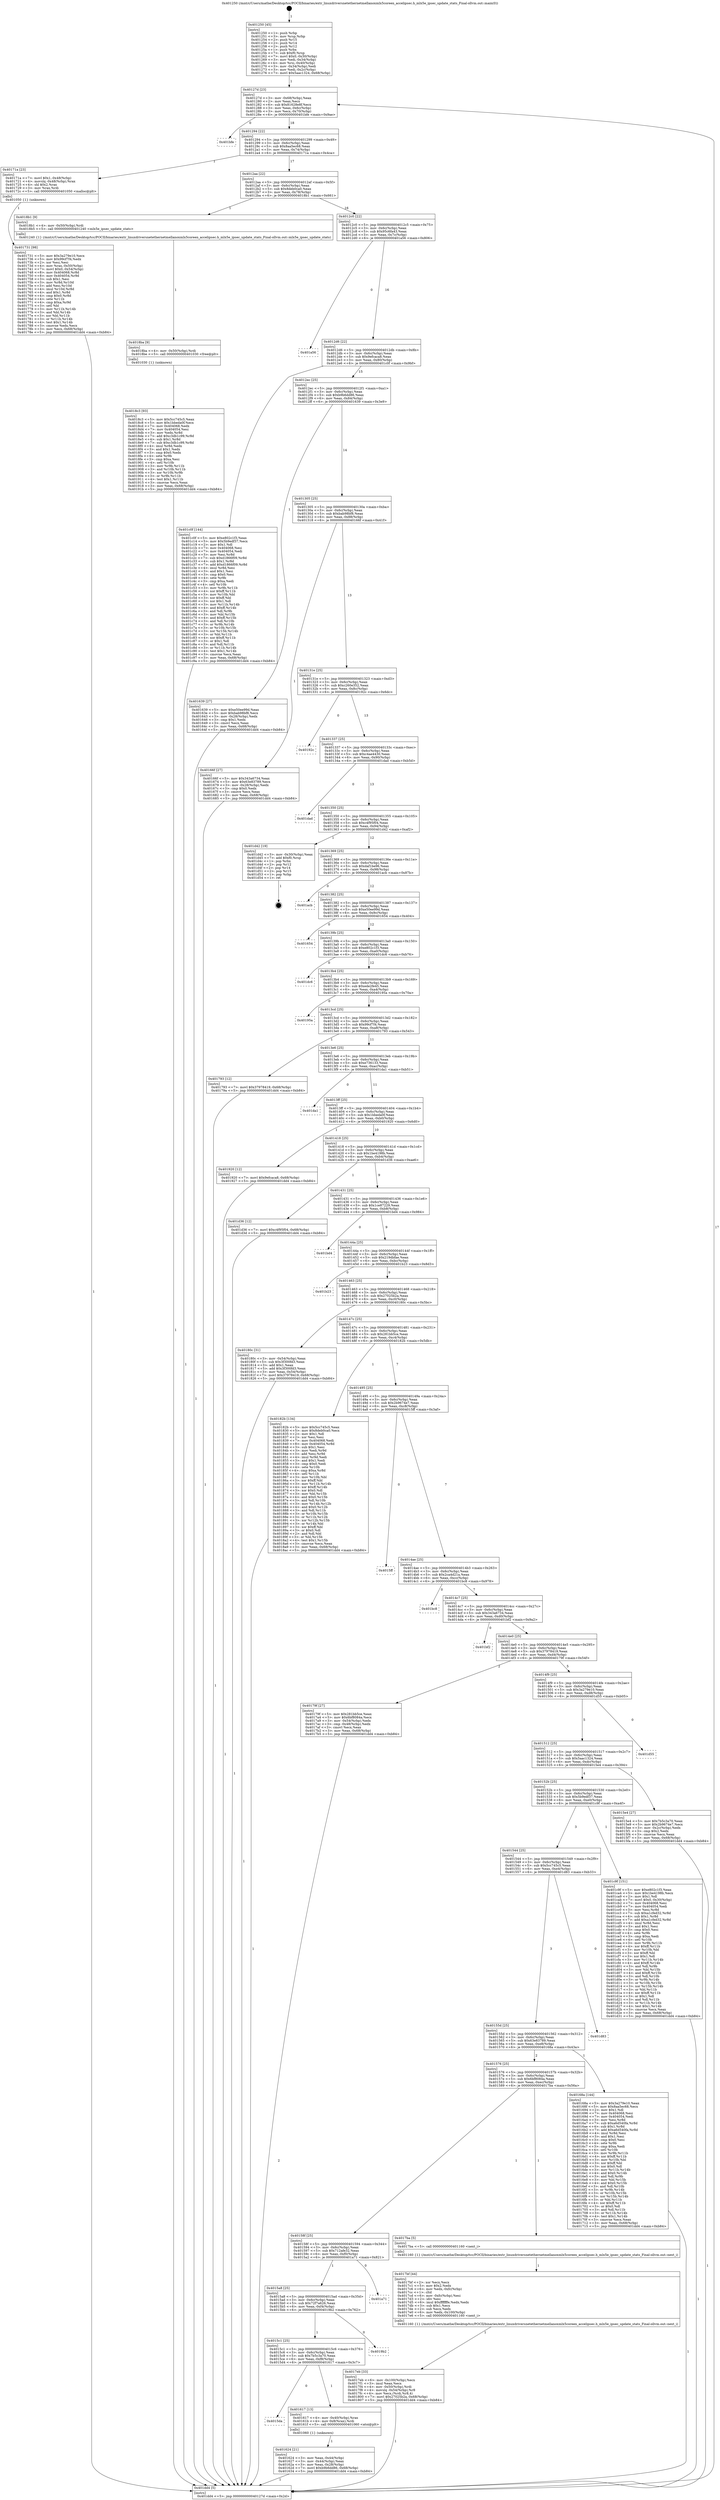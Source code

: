 digraph "0x401250" {
  label = "0x401250 (/mnt/c/Users/mathe/Desktop/tcc/POCII/binaries/extr_linuxdriversnetethernetmellanoxmlx5coreen_accelipsec.h_mlx5e_ipsec_update_stats_Final-ollvm.out::main(0))"
  labelloc = "t"
  node[shape=record]

  Entry [label="",width=0.3,height=0.3,shape=circle,fillcolor=black,style=filled]
  "0x40127d" [label="{
     0x40127d [23]\l
     | [instrs]\l
     &nbsp;&nbsp;0x40127d \<+3\>: mov -0x68(%rbp),%eax\l
     &nbsp;&nbsp;0x401280 \<+2\>: mov %eax,%ecx\l
     &nbsp;&nbsp;0x401282 \<+6\>: sub $0x81628e8f,%ecx\l
     &nbsp;&nbsp;0x401288 \<+3\>: mov %eax,-0x6c(%rbp)\l
     &nbsp;&nbsp;0x40128b \<+3\>: mov %ecx,-0x70(%rbp)\l
     &nbsp;&nbsp;0x40128e \<+6\>: je 0000000000401bfe \<main+0x9ae\>\l
  }"]
  "0x401bfe" [label="{
     0x401bfe\l
  }", style=dashed]
  "0x401294" [label="{
     0x401294 [22]\l
     | [instrs]\l
     &nbsp;&nbsp;0x401294 \<+5\>: jmp 0000000000401299 \<main+0x49\>\l
     &nbsp;&nbsp;0x401299 \<+3\>: mov -0x6c(%rbp),%eax\l
     &nbsp;&nbsp;0x40129c \<+5\>: sub $0x8aa5ec68,%eax\l
     &nbsp;&nbsp;0x4012a1 \<+3\>: mov %eax,-0x74(%rbp)\l
     &nbsp;&nbsp;0x4012a4 \<+6\>: je 000000000040171a \<main+0x4ca\>\l
  }"]
  Exit [label="",width=0.3,height=0.3,shape=circle,fillcolor=black,style=filled,peripheries=2]
  "0x40171a" [label="{
     0x40171a [23]\l
     | [instrs]\l
     &nbsp;&nbsp;0x40171a \<+7\>: movl $0x1,-0x48(%rbp)\l
     &nbsp;&nbsp;0x401721 \<+4\>: movslq -0x48(%rbp),%rax\l
     &nbsp;&nbsp;0x401725 \<+4\>: shl $0x2,%rax\l
     &nbsp;&nbsp;0x401729 \<+3\>: mov %rax,%rdi\l
     &nbsp;&nbsp;0x40172c \<+5\>: call 0000000000401050 \<malloc@plt\>\l
     | [calls]\l
     &nbsp;&nbsp;0x401050 \{1\} (unknown)\l
  }"]
  "0x4012aa" [label="{
     0x4012aa [22]\l
     | [instrs]\l
     &nbsp;&nbsp;0x4012aa \<+5\>: jmp 00000000004012af \<main+0x5f\>\l
     &nbsp;&nbsp;0x4012af \<+3\>: mov -0x6c(%rbp),%eax\l
     &nbsp;&nbsp;0x4012b2 \<+5\>: sub $0x8deb0ca0,%eax\l
     &nbsp;&nbsp;0x4012b7 \<+3\>: mov %eax,-0x78(%rbp)\l
     &nbsp;&nbsp;0x4012ba \<+6\>: je 00000000004018b1 \<main+0x661\>\l
  }"]
  "0x4018c3" [label="{
     0x4018c3 [93]\l
     | [instrs]\l
     &nbsp;&nbsp;0x4018c3 \<+5\>: mov $0x5cc745c5,%eax\l
     &nbsp;&nbsp;0x4018c8 \<+5\>: mov $0x1bbeda0f,%ecx\l
     &nbsp;&nbsp;0x4018cd \<+7\>: mov 0x404068,%edx\l
     &nbsp;&nbsp;0x4018d4 \<+7\>: mov 0x404054,%esi\l
     &nbsp;&nbsp;0x4018db \<+3\>: mov %edx,%r8d\l
     &nbsp;&nbsp;0x4018de \<+7\>: add $0xc3db1c99,%r8d\l
     &nbsp;&nbsp;0x4018e5 \<+4\>: sub $0x1,%r8d\l
     &nbsp;&nbsp;0x4018e9 \<+7\>: sub $0xc3db1c99,%r8d\l
     &nbsp;&nbsp;0x4018f0 \<+4\>: imul %r8d,%edx\l
     &nbsp;&nbsp;0x4018f4 \<+3\>: and $0x1,%edx\l
     &nbsp;&nbsp;0x4018f7 \<+3\>: cmp $0x0,%edx\l
     &nbsp;&nbsp;0x4018fa \<+4\>: sete %r9b\l
     &nbsp;&nbsp;0x4018fe \<+3\>: cmp $0xa,%esi\l
     &nbsp;&nbsp;0x401901 \<+4\>: setl %r10b\l
     &nbsp;&nbsp;0x401905 \<+3\>: mov %r9b,%r11b\l
     &nbsp;&nbsp;0x401908 \<+3\>: and %r10b,%r11b\l
     &nbsp;&nbsp;0x40190b \<+3\>: xor %r10b,%r9b\l
     &nbsp;&nbsp;0x40190e \<+3\>: or %r9b,%r11b\l
     &nbsp;&nbsp;0x401911 \<+4\>: test $0x1,%r11b\l
     &nbsp;&nbsp;0x401915 \<+3\>: cmovne %ecx,%eax\l
     &nbsp;&nbsp;0x401918 \<+3\>: mov %eax,-0x68(%rbp)\l
     &nbsp;&nbsp;0x40191b \<+5\>: jmp 0000000000401dd4 \<main+0xb84\>\l
  }"]
  "0x4018b1" [label="{
     0x4018b1 [9]\l
     | [instrs]\l
     &nbsp;&nbsp;0x4018b1 \<+4\>: mov -0x50(%rbp),%rdi\l
     &nbsp;&nbsp;0x4018b5 \<+5\>: call 0000000000401240 \<mlx5e_ipsec_update_stats\>\l
     | [calls]\l
     &nbsp;&nbsp;0x401240 \{1\} (/mnt/c/Users/mathe/Desktop/tcc/POCII/binaries/extr_linuxdriversnetethernetmellanoxmlx5coreen_accelipsec.h_mlx5e_ipsec_update_stats_Final-ollvm.out::mlx5e_ipsec_update_stats)\l
  }"]
  "0x4012c0" [label="{
     0x4012c0 [22]\l
     | [instrs]\l
     &nbsp;&nbsp;0x4012c0 \<+5\>: jmp 00000000004012c5 \<main+0x75\>\l
     &nbsp;&nbsp;0x4012c5 \<+3\>: mov -0x6c(%rbp),%eax\l
     &nbsp;&nbsp;0x4012c8 \<+5\>: sub $0x95c6fa43,%eax\l
     &nbsp;&nbsp;0x4012cd \<+3\>: mov %eax,-0x7c(%rbp)\l
     &nbsp;&nbsp;0x4012d0 \<+6\>: je 0000000000401a56 \<main+0x806\>\l
  }"]
  "0x4018ba" [label="{
     0x4018ba [9]\l
     | [instrs]\l
     &nbsp;&nbsp;0x4018ba \<+4\>: mov -0x50(%rbp),%rdi\l
     &nbsp;&nbsp;0x4018be \<+5\>: call 0000000000401030 \<free@plt\>\l
     | [calls]\l
     &nbsp;&nbsp;0x401030 \{1\} (unknown)\l
  }"]
  "0x401a56" [label="{
     0x401a56\l
  }", style=dashed]
  "0x4012d6" [label="{
     0x4012d6 [22]\l
     | [instrs]\l
     &nbsp;&nbsp;0x4012d6 \<+5\>: jmp 00000000004012db \<main+0x8b\>\l
     &nbsp;&nbsp;0x4012db \<+3\>: mov -0x6c(%rbp),%eax\l
     &nbsp;&nbsp;0x4012de \<+5\>: sub $0x9efcaca8,%eax\l
     &nbsp;&nbsp;0x4012e3 \<+3\>: mov %eax,-0x80(%rbp)\l
     &nbsp;&nbsp;0x4012e6 \<+6\>: je 0000000000401c0f \<main+0x9bf\>\l
  }"]
  "0x4017eb" [label="{
     0x4017eb [33]\l
     | [instrs]\l
     &nbsp;&nbsp;0x4017eb \<+6\>: mov -0x100(%rbp),%ecx\l
     &nbsp;&nbsp;0x4017f1 \<+3\>: imul %eax,%ecx\l
     &nbsp;&nbsp;0x4017f4 \<+4\>: mov -0x50(%rbp),%rdi\l
     &nbsp;&nbsp;0x4017f8 \<+4\>: movslq -0x54(%rbp),%r8\l
     &nbsp;&nbsp;0x4017fc \<+4\>: mov %ecx,(%rdi,%r8,4)\l
     &nbsp;&nbsp;0x401800 \<+7\>: movl $0x27025b2a,-0x68(%rbp)\l
     &nbsp;&nbsp;0x401807 \<+5\>: jmp 0000000000401dd4 \<main+0xb84\>\l
  }"]
  "0x401c0f" [label="{
     0x401c0f [144]\l
     | [instrs]\l
     &nbsp;&nbsp;0x401c0f \<+5\>: mov $0xe802c1f3,%eax\l
     &nbsp;&nbsp;0x401c14 \<+5\>: mov $0x5b9edf37,%ecx\l
     &nbsp;&nbsp;0x401c19 \<+2\>: mov $0x1,%dl\l
     &nbsp;&nbsp;0x401c1b \<+7\>: mov 0x404068,%esi\l
     &nbsp;&nbsp;0x401c22 \<+7\>: mov 0x404054,%edi\l
     &nbsp;&nbsp;0x401c29 \<+3\>: mov %esi,%r8d\l
     &nbsp;&nbsp;0x401c2c \<+7\>: sub $0xd1866f09,%r8d\l
     &nbsp;&nbsp;0x401c33 \<+4\>: sub $0x1,%r8d\l
     &nbsp;&nbsp;0x401c37 \<+7\>: add $0xd1866f09,%r8d\l
     &nbsp;&nbsp;0x401c3e \<+4\>: imul %r8d,%esi\l
     &nbsp;&nbsp;0x401c42 \<+3\>: and $0x1,%esi\l
     &nbsp;&nbsp;0x401c45 \<+3\>: cmp $0x0,%esi\l
     &nbsp;&nbsp;0x401c48 \<+4\>: sete %r9b\l
     &nbsp;&nbsp;0x401c4c \<+3\>: cmp $0xa,%edi\l
     &nbsp;&nbsp;0x401c4f \<+4\>: setl %r10b\l
     &nbsp;&nbsp;0x401c53 \<+3\>: mov %r9b,%r11b\l
     &nbsp;&nbsp;0x401c56 \<+4\>: xor $0xff,%r11b\l
     &nbsp;&nbsp;0x401c5a \<+3\>: mov %r10b,%bl\l
     &nbsp;&nbsp;0x401c5d \<+3\>: xor $0xff,%bl\l
     &nbsp;&nbsp;0x401c60 \<+3\>: xor $0x1,%dl\l
     &nbsp;&nbsp;0x401c63 \<+3\>: mov %r11b,%r14b\l
     &nbsp;&nbsp;0x401c66 \<+4\>: and $0xff,%r14b\l
     &nbsp;&nbsp;0x401c6a \<+3\>: and %dl,%r9b\l
     &nbsp;&nbsp;0x401c6d \<+3\>: mov %bl,%r15b\l
     &nbsp;&nbsp;0x401c70 \<+4\>: and $0xff,%r15b\l
     &nbsp;&nbsp;0x401c74 \<+3\>: and %dl,%r10b\l
     &nbsp;&nbsp;0x401c77 \<+3\>: or %r9b,%r14b\l
     &nbsp;&nbsp;0x401c7a \<+3\>: or %r10b,%r15b\l
     &nbsp;&nbsp;0x401c7d \<+3\>: xor %r15b,%r14b\l
     &nbsp;&nbsp;0x401c80 \<+3\>: or %bl,%r11b\l
     &nbsp;&nbsp;0x401c83 \<+4\>: xor $0xff,%r11b\l
     &nbsp;&nbsp;0x401c87 \<+3\>: or $0x1,%dl\l
     &nbsp;&nbsp;0x401c8a \<+3\>: and %dl,%r11b\l
     &nbsp;&nbsp;0x401c8d \<+3\>: or %r11b,%r14b\l
     &nbsp;&nbsp;0x401c90 \<+4\>: test $0x1,%r14b\l
     &nbsp;&nbsp;0x401c94 \<+3\>: cmovne %ecx,%eax\l
     &nbsp;&nbsp;0x401c97 \<+3\>: mov %eax,-0x68(%rbp)\l
     &nbsp;&nbsp;0x401c9a \<+5\>: jmp 0000000000401dd4 \<main+0xb84\>\l
  }"]
  "0x4012ec" [label="{
     0x4012ec [25]\l
     | [instrs]\l
     &nbsp;&nbsp;0x4012ec \<+5\>: jmp 00000000004012f1 \<main+0xa1\>\l
     &nbsp;&nbsp;0x4012f1 \<+3\>: mov -0x6c(%rbp),%eax\l
     &nbsp;&nbsp;0x4012f4 \<+5\>: sub $0xb9b6dd86,%eax\l
     &nbsp;&nbsp;0x4012f9 \<+6\>: mov %eax,-0x84(%rbp)\l
     &nbsp;&nbsp;0x4012ff \<+6\>: je 0000000000401639 \<main+0x3e9\>\l
  }"]
  "0x4017bf" [label="{
     0x4017bf [44]\l
     | [instrs]\l
     &nbsp;&nbsp;0x4017bf \<+2\>: xor %ecx,%ecx\l
     &nbsp;&nbsp;0x4017c1 \<+5\>: mov $0x2,%edx\l
     &nbsp;&nbsp;0x4017c6 \<+6\>: mov %edx,-0xfc(%rbp)\l
     &nbsp;&nbsp;0x4017cc \<+1\>: cltd\l
     &nbsp;&nbsp;0x4017cd \<+6\>: mov -0xfc(%rbp),%esi\l
     &nbsp;&nbsp;0x4017d3 \<+2\>: idiv %esi\l
     &nbsp;&nbsp;0x4017d5 \<+6\>: imul $0xfffffffe,%edx,%edx\l
     &nbsp;&nbsp;0x4017db \<+3\>: sub $0x1,%ecx\l
     &nbsp;&nbsp;0x4017de \<+2\>: sub %ecx,%edx\l
     &nbsp;&nbsp;0x4017e0 \<+6\>: mov %edx,-0x100(%rbp)\l
     &nbsp;&nbsp;0x4017e6 \<+5\>: call 0000000000401160 \<next_i\>\l
     | [calls]\l
     &nbsp;&nbsp;0x401160 \{1\} (/mnt/c/Users/mathe/Desktop/tcc/POCII/binaries/extr_linuxdriversnetethernetmellanoxmlx5coreen_accelipsec.h_mlx5e_ipsec_update_stats_Final-ollvm.out::next_i)\l
  }"]
  "0x401639" [label="{
     0x401639 [27]\l
     | [instrs]\l
     &nbsp;&nbsp;0x401639 \<+5\>: mov $0xe50ee99d,%eax\l
     &nbsp;&nbsp;0x40163e \<+5\>: mov $0xbab98bf8,%ecx\l
     &nbsp;&nbsp;0x401643 \<+3\>: mov -0x28(%rbp),%edx\l
     &nbsp;&nbsp;0x401646 \<+3\>: cmp $0x1,%edx\l
     &nbsp;&nbsp;0x401649 \<+3\>: cmovl %ecx,%eax\l
     &nbsp;&nbsp;0x40164c \<+3\>: mov %eax,-0x68(%rbp)\l
     &nbsp;&nbsp;0x40164f \<+5\>: jmp 0000000000401dd4 \<main+0xb84\>\l
  }"]
  "0x401305" [label="{
     0x401305 [25]\l
     | [instrs]\l
     &nbsp;&nbsp;0x401305 \<+5\>: jmp 000000000040130a \<main+0xba\>\l
     &nbsp;&nbsp;0x40130a \<+3\>: mov -0x6c(%rbp),%eax\l
     &nbsp;&nbsp;0x40130d \<+5\>: sub $0xbab98bf8,%eax\l
     &nbsp;&nbsp;0x401312 \<+6\>: mov %eax,-0x88(%rbp)\l
     &nbsp;&nbsp;0x401318 \<+6\>: je 000000000040166f \<main+0x41f\>\l
  }"]
  "0x401731" [label="{
     0x401731 [98]\l
     | [instrs]\l
     &nbsp;&nbsp;0x401731 \<+5\>: mov $0x3a279e10,%ecx\l
     &nbsp;&nbsp;0x401736 \<+5\>: mov $0x99cf7f4,%edx\l
     &nbsp;&nbsp;0x40173b \<+2\>: xor %esi,%esi\l
     &nbsp;&nbsp;0x40173d \<+4\>: mov %rax,-0x50(%rbp)\l
     &nbsp;&nbsp;0x401741 \<+7\>: movl $0x0,-0x54(%rbp)\l
     &nbsp;&nbsp;0x401748 \<+8\>: mov 0x404068,%r8d\l
     &nbsp;&nbsp;0x401750 \<+8\>: mov 0x404054,%r9d\l
     &nbsp;&nbsp;0x401758 \<+3\>: sub $0x1,%esi\l
     &nbsp;&nbsp;0x40175b \<+3\>: mov %r8d,%r10d\l
     &nbsp;&nbsp;0x40175e \<+3\>: add %esi,%r10d\l
     &nbsp;&nbsp;0x401761 \<+4\>: imul %r10d,%r8d\l
     &nbsp;&nbsp;0x401765 \<+4\>: and $0x1,%r8d\l
     &nbsp;&nbsp;0x401769 \<+4\>: cmp $0x0,%r8d\l
     &nbsp;&nbsp;0x40176d \<+4\>: sete %r11b\l
     &nbsp;&nbsp;0x401771 \<+4\>: cmp $0xa,%r9d\l
     &nbsp;&nbsp;0x401775 \<+3\>: setl %bl\l
     &nbsp;&nbsp;0x401778 \<+3\>: mov %r11b,%r14b\l
     &nbsp;&nbsp;0x40177b \<+3\>: and %bl,%r14b\l
     &nbsp;&nbsp;0x40177e \<+3\>: xor %bl,%r11b\l
     &nbsp;&nbsp;0x401781 \<+3\>: or %r11b,%r14b\l
     &nbsp;&nbsp;0x401784 \<+4\>: test $0x1,%r14b\l
     &nbsp;&nbsp;0x401788 \<+3\>: cmovne %edx,%ecx\l
     &nbsp;&nbsp;0x40178b \<+3\>: mov %ecx,-0x68(%rbp)\l
     &nbsp;&nbsp;0x40178e \<+5\>: jmp 0000000000401dd4 \<main+0xb84\>\l
  }"]
  "0x40166f" [label="{
     0x40166f [27]\l
     | [instrs]\l
     &nbsp;&nbsp;0x40166f \<+5\>: mov $0x343a6734,%eax\l
     &nbsp;&nbsp;0x401674 \<+5\>: mov $0x63e83789,%ecx\l
     &nbsp;&nbsp;0x401679 \<+3\>: mov -0x28(%rbp),%edx\l
     &nbsp;&nbsp;0x40167c \<+3\>: cmp $0x0,%edx\l
     &nbsp;&nbsp;0x40167f \<+3\>: cmove %ecx,%eax\l
     &nbsp;&nbsp;0x401682 \<+3\>: mov %eax,-0x68(%rbp)\l
     &nbsp;&nbsp;0x401685 \<+5\>: jmp 0000000000401dd4 \<main+0xb84\>\l
  }"]
  "0x40131e" [label="{
     0x40131e [25]\l
     | [instrs]\l
     &nbsp;&nbsp;0x40131e \<+5\>: jmp 0000000000401323 \<main+0xd3\>\l
     &nbsp;&nbsp;0x401323 \<+3\>: mov -0x6c(%rbp),%eax\l
     &nbsp;&nbsp;0x401326 \<+5\>: sub $0xc260e352,%eax\l
     &nbsp;&nbsp;0x40132b \<+6\>: mov %eax,-0x8c(%rbp)\l
     &nbsp;&nbsp;0x401331 \<+6\>: je 000000000040192c \<main+0x6dc\>\l
  }"]
  "0x401624" [label="{
     0x401624 [21]\l
     | [instrs]\l
     &nbsp;&nbsp;0x401624 \<+3\>: mov %eax,-0x44(%rbp)\l
     &nbsp;&nbsp;0x401627 \<+3\>: mov -0x44(%rbp),%eax\l
     &nbsp;&nbsp;0x40162a \<+3\>: mov %eax,-0x28(%rbp)\l
     &nbsp;&nbsp;0x40162d \<+7\>: movl $0xb9b6dd86,-0x68(%rbp)\l
     &nbsp;&nbsp;0x401634 \<+5\>: jmp 0000000000401dd4 \<main+0xb84\>\l
  }"]
  "0x40192c" [label="{
     0x40192c\l
  }", style=dashed]
  "0x401337" [label="{
     0x401337 [25]\l
     | [instrs]\l
     &nbsp;&nbsp;0x401337 \<+5\>: jmp 000000000040133c \<main+0xec\>\l
     &nbsp;&nbsp;0x40133c \<+3\>: mov -0x6c(%rbp),%eax\l
     &nbsp;&nbsp;0x40133f \<+5\>: sub $0xc4ae4430,%eax\l
     &nbsp;&nbsp;0x401344 \<+6\>: mov %eax,-0x90(%rbp)\l
     &nbsp;&nbsp;0x40134a \<+6\>: je 0000000000401dad \<main+0xb5d\>\l
  }"]
  "0x4015da" [label="{
     0x4015da\l
  }", style=dashed]
  "0x401dad" [label="{
     0x401dad\l
  }", style=dashed]
  "0x401350" [label="{
     0x401350 [25]\l
     | [instrs]\l
     &nbsp;&nbsp;0x401350 \<+5\>: jmp 0000000000401355 \<main+0x105\>\l
     &nbsp;&nbsp;0x401355 \<+3\>: mov -0x6c(%rbp),%eax\l
     &nbsp;&nbsp;0x401358 \<+5\>: sub $0xc4f95f04,%eax\l
     &nbsp;&nbsp;0x40135d \<+6\>: mov %eax,-0x94(%rbp)\l
     &nbsp;&nbsp;0x401363 \<+6\>: je 0000000000401d42 \<main+0xaf2\>\l
  }"]
  "0x401617" [label="{
     0x401617 [13]\l
     | [instrs]\l
     &nbsp;&nbsp;0x401617 \<+4\>: mov -0x40(%rbp),%rax\l
     &nbsp;&nbsp;0x40161b \<+4\>: mov 0x8(%rax),%rdi\l
     &nbsp;&nbsp;0x40161f \<+5\>: call 0000000000401060 \<atoi@plt\>\l
     | [calls]\l
     &nbsp;&nbsp;0x401060 \{1\} (unknown)\l
  }"]
  "0x401d42" [label="{
     0x401d42 [19]\l
     | [instrs]\l
     &nbsp;&nbsp;0x401d42 \<+3\>: mov -0x30(%rbp),%eax\l
     &nbsp;&nbsp;0x401d45 \<+7\>: add $0xf0,%rsp\l
     &nbsp;&nbsp;0x401d4c \<+1\>: pop %rbx\l
     &nbsp;&nbsp;0x401d4d \<+2\>: pop %r12\l
     &nbsp;&nbsp;0x401d4f \<+2\>: pop %r14\l
     &nbsp;&nbsp;0x401d51 \<+2\>: pop %r15\l
     &nbsp;&nbsp;0x401d53 \<+1\>: pop %rbp\l
     &nbsp;&nbsp;0x401d54 \<+1\>: ret\l
  }"]
  "0x401369" [label="{
     0x401369 [25]\l
     | [instrs]\l
     &nbsp;&nbsp;0x401369 \<+5\>: jmp 000000000040136e \<main+0x11e\>\l
     &nbsp;&nbsp;0x40136e \<+3\>: mov -0x6c(%rbp),%eax\l
     &nbsp;&nbsp;0x401371 \<+5\>: sub $0xdaf1be96,%eax\l
     &nbsp;&nbsp;0x401376 \<+6\>: mov %eax,-0x98(%rbp)\l
     &nbsp;&nbsp;0x40137c \<+6\>: je 0000000000401acb \<main+0x87b\>\l
  }"]
  "0x4015c1" [label="{
     0x4015c1 [25]\l
     | [instrs]\l
     &nbsp;&nbsp;0x4015c1 \<+5\>: jmp 00000000004015c6 \<main+0x376\>\l
     &nbsp;&nbsp;0x4015c6 \<+3\>: mov -0x6c(%rbp),%eax\l
     &nbsp;&nbsp;0x4015c9 \<+5\>: sub $0x7b5c3a70,%eax\l
     &nbsp;&nbsp;0x4015ce \<+6\>: mov %eax,-0xf8(%rbp)\l
     &nbsp;&nbsp;0x4015d4 \<+6\>: je 0000000000401617 \<main+0x3c7\>\l
  }"]
  "0x401acb" [label="{
     0x401acb\l
  }", style=dashed]
  "0x401382" [label="{
     0x401382 [25]\l
     | [instrs]\l
     &nbsp;&nbsp;0x401382 \<+5\>: jmp 0000000000401387 \<main+0x137\>\l
     &nbsp;&nbsp;0x401387 \<+3\>: mov -0x6c(%rbp),%eax\l
     &nbsp;&nbsp;0x40138a \<+5\>: sub $0xe50ee99d,%eax\l
     &nbsp;&nbsp;0x40138f \<+6\>: mov %eax,-0x9c(%rbp)\l
     &nbsp;&nbsp;0x401395 \<+6\>: je 0000000000401654 \<main+0x404\>\l
  }"]
  "0x4019b2" [label="{
     0x4019b2\l
  }", style=dashed]
  "0x401654" [label="{
     0x401654\l
  }", style=dashed]
  "0x40139b" [label="{
     0x40139b [25]\l
     | [instrs]\l
     &nbsp;&nbsp;0x40139b \<+5\>: jmp 00000000004013a0 \<main+0x150\>\l
     &nbsp;&nbsp;0x4013a0 \<+3\>: mov -0x6c(%rbp),%eax\l
     &nbsp;&nbsp;0x4013a3 \<+5\>: sub $0xe802c1f3,%eax\l
     &nbsp;&nbsp;0x4013a8 \<+6\>: mov %eax,-0xa0(%rbp)\l
     &nbsp;&nbsp;0x4013ae \<+6\>: je 0000000000401dc6 \<main+0xb76\>\l
  }"]
  "0x4015a8" [label="{
     0x4015a8 [25]\l
     | [instrs]\l
     &nbsp;&nbsp;0x4015a8 \<+5\>: jmp 00000000004015ad \<main+0x35d\>\l
     &nbsp;&nbsp;0x4015ad \<+3\>: mov -0x6c(%rbp),%eax\l
     &nbsp;&nbsp;0x4015b0 \<+5\>: sub $0x72f7a626,%eax\l
     &nbsp;&nbsp;0x4015b5 \<+6\>: mov %eax,-0xf4(%rbp)\l
     &nbsp;&nbsp;0x4015bb \<+6\>: je 00000000004019b2 \<main+0x762\>\l
  }"]
  "0x401dc6" [label="{
     0x401dc6\l
  }", style=dashed]
  "0x4013b4" [label="{
     0x4013b4 [25]\l
     | [instrs]\l
     &nbsp;&nbsp;0x4013b4 \<+5\>: jmp 00000000004013b9 \<main+0x169\>\l
     &nbsp;&nbsp;0x4013b9 \<+3\>: mov -0x6c(%rbp),%eax\l
     &nbsp;&nbsp;0x4013bc \<+5\>: sub $0xede2fe45,%eax\l
     &nbsp;&nbsp;0x4013c1 \<+6\>: mov %eax,-0xa4(%rbp)\l
     &nbsp;&nbsp;0x4013c7 \<+6\>: je 000000000040195a \<main+0x70a\>\l
  }"]
  "0x401a71" [label="{
     0x401a71\l
  }", style=dashed]
  "0x40195a" [label="{
     0x40195a\l
  }", style=dashed]
  "0x4013cd" [label="{
     0x4013cd [25]\l
     | [instrs]\l
     &nbsp;&nbsp;0x4013cd \<+5\>: jmp 00000000004013d2 \<main+0x182\>\l
     &nbsp;&nbsp;0x4013d2 \<+3\>: mov -0x6c(%rbp),%eax\l
     &nbsp;&nbsp;0x4013d5 \<+5\>: sub $0x99cf7f4,%eax\l
     &nbsp;&nbsp;0x4013da \<+6\>: mov %eax,-0xa8(%rbp)\l
     &nbsp;&nbsp;0x4013e0 \<+6\>: je 0000000000401793 \<main+0x543\>\l
  }"]
  "0x40158f" [label="{
     0x40158f [25]\l
     | [instrs]\l
     &nbsp;&nbsp;0x40158f \<+5\>: jmp 0000000000401594 \<main+0x344\>\l
     &nbsp;&nbsp;0x401594 \<+3\>: mov -0x6c(%rbp),%eax\l
     &nbsp;&nbsp;0x401597 \<+5\>: sub $0x712afe32,%eax\l
     &nbsp;&nbsp;0x40159c \<+6\>: mov %eax,-0xf0(%rbp)\l
     &nbsp;&nbsp;0x4015a2 \<+6\>: je 0000000000401a71 \<main+0x821\>\l
  }"]
  "0x401793" [label="{
     0x401793 [12]\l
     | [instrs]\l
     &nbsp;&nbsp;0x401793 \<+7\>: movl $0x37978419,-0x68(%rbp)\l
     &nbsp;&nbsp;0x40179a \<+5\>: jmp 0000000000401dd4 \<main+0xb84\>\l
  }"]
  "0x4013e6" [label="{
     0x4013e6 [25]\l
     | [instrs]\l
     &nbsp;&nbsp;0x4013e6 \<+5\>: jmp 00000000004013eb \<main+0x19b\>\l
     &nbsp;&nbsp;0x4013eb \<+3\>: mov -0x6c(%rbp),%eax\l
     &nbsp;&nbsp;0x4013ee \<+5\>: sub $0xe736133,%eax\l
     &nbsp;&nbsp;0x4013f3 \<+6\>: mov %eax,-0xac(%rbp)\l
     &nbsp;&nbsp;0x4013f9 \<+6\>: je 0000000000401da1 \<main+0xb51\>\l
  }"]
  "0x4017ba" [label="{
     0x4017ba [5]\l
     | [instrs]\l
     &nbsp;&nbsp;0x4017ba \<+5\>: call 0000000000401160 \<next_i\>\l
     | [calls]\l
     &nbsp;&nbsp;0x401160 \{1\} (/mnt/c/Users/mathe/Desktop/tcc/POCII/binaries/extr_linuxdriversnetethernetmellanoxmlx5coreen_accelipsec.h_mlx5e_ipsec_update_stats_Final-ollvm.out::next_i)\l
  }"]
  "0x401da1" [label="{
     0x401da1\l
  }", style=dashed]
  "0x4013ff" [label="{
     0x4013ff [25]\l
     | [instrs]\l
     &nbsp;&nbsp;0x4013ff \<+5\>: jmp 0000000000401404 \<main+0x1b4\>\l
     &nbsp;&nbsp;0x401404 \<+3\>: mov -0x6c(%rbp),%eax\l
     &nbsp;&nbsp;0x401407 \<+5\>: sub $0x1bbeda0f,%eax\l
     &nbsp;&nbsp;0x40140c \<+6\>: mov %eax,-0xb0(%rbp)\l
     &nbsp;&nbsp;0x401412 \<+6\>: je 0000000000401920 \<main+0x6d0\>\l
  }"]
  "0x401576" [label="{
     0x401576 [25]\l
     | [instrs]\l
     &nbsp;&nbsp;0x401576 \<+5\>: jmp 000000000040157b \<main+0x32b\>\l
     &nbsp;&nbsp;0x40157b \<+3\>: mov -0x6c(%rbp),%eax\l
     &nbsp;&nbsp;0x40157e \<+5\>: sub $0x6bf8084a,%eax\l
     &nbsp;&nbsp;0x401583 \<+6\>: mov %eax,-0xec(%rbp)\l
     &nbsp;&nbsp;0x401589 \<+6\>: je 00000000004017ba \<main+0x56a\>\l
  }"]
  "0x401920" [label="{
     0x401920 [12]\l
     | [instrs]\l
     &nbsp;&nbsp;0x401920 \<+7\>: movl $0x9efcaca8,-0x68(%rbp)\l
     &nbsp;&nbsp;0x401927 \<+5\>: jmp 0000000000401dd4 \<main+0xb84\>\l
  }"]
  "0x401418" [label="{
     0x401418 [25]\l
     | [instrs]\l
     &nbsp;&nbsp;0x401418 \<+5\>: jmp 000000000040141d \<main+0x1cd\>\l
     &nbsp;&nbsp;0x40141d \<+3\>: mov -0x6c(%rbp),%eax\l
     &nbsp;&nbsp;0x401420 \<+5\>: sub $0x1be4198b,%eax\l
     &nbsp;&nbsp;0x401425 \<+6\>: mov %eax,-0xb4(%rbp)\l
     &nbsp;&nbsp;0x40142b \<+6\>: je 0000000000401d36 \<main+0xae6\>\l
  }"]
  "0x40168a" [label="{
     0x40168a [144]\l
     | [instrs]\l
     &nbsp;&nbsp;0x40168a \<+5\>: mov $0x3a279e10,%eax\l
     &nbsp;&nbsp;0x40168f \<+5\>: mov $0x8aa5ec68,%ecx\l
     &nbsp;&nbsp;0x401694 \<+2\>: mov $0x1,%dl\l
     &nbsp;&nbsp;0x401696 \<+7\>: mov 0x404068,%esi\l
     &nbsp;&nbsp;0x40169d \<+7\>: mov 0x404054,%edi\l
     &nbsp;&nbsp;0x4016a4 \<+3\>: mov %esi,%r8d\l
     &nbsp;&nbsp;0x4016a7 \<+7\>: sub $0xa6d540fa,%r8d\l
     &nbsp;&nbsp;0x4016ae \<+4\>: sub $0x1,%r8d\l
     &nbsp;&nbsp;0x4016b2 \<+7\>: add $0xa6d540fa,%r8d\l
     &nbsp;&nbsp;0x4016b9 \<+4\>: imul %r8d,%esi\l
     &nbsp;&nbsp;0x4016bd \<+3\>: and $0x1,%esi\l
     &nbsp;&nbsp;0x4016c0 \<+3\>: cmp $0x0,%esi\l
     &nbsp;&nbsp;0x4016c3 \<+4\>: sete %r9b\l
     &nbsp;&nbsp;0x4016c7 \<+3\>: cmp $0xa,%edi\l
     &nbsp;&nbsp;0x4016ca \<+4\>: setl %r10b\l
     &nbsp;&nbsp;0x4016ce \<+3\>: mov %r9b,%r11b\l
     &nbsp;&nbsp;0x4016d1 \<+4\>: xor $0xff,%r11b\l
     &nbsp;&nbsp;0x4016d5 \<+3\>: mov %r10b,%bl\l
     &nbsp;&nbsp;0x4016d8 \<+3\>: xor $0xff,%bl\l
     &nbsp;&nbsp;0x4016db \<+3\>: xor $0x0,%dl\l
     &nbsp;&nbsp;0x4016de \<+3\>: mov %r11b,%r14b\l
     &nbsp;&nbsp;0x4016e1 \<+4\>: and $0x0,%r14b\l
     &nbsp;&nbsp;0x4016e5 \<+3\>: and %dl,%r9b\l
     &nbsp;&nbsp;0x4016e8 \<+3\>: mov %bl,%r15b\l
     &nbsp;&nbsp;0x4016eb \<+4\>: and $0x0,%r15b\l
     &nbsp;&nbsp;0x4016ef \<+3\>: and %dl,%r10b\l
     &nbsp;&nbsp;0x4016f2 \<+3\>: or %r9b,%r14b\l
     &nbsp;&nbsp;0x4016f5 \<+3\>: or %r10b,%r15b\l
     &nbsp;&nbsp;0x4016f8 \<+3\>: xor %r15b,%r14b\l
     &nbsp;&nbsp;0x4016fb \<+3\>: or %bl,%r11b\l
     &nbsp;&nbsp;0x4016fe \<+4\>: xor $0xff,%r11b\l
     &nbsp;&nbsp;0x401702 \<+3\>: or $0x0,%dl\l
     &nbsp;&nbsp;0x401705 \<+3\>: and %dl,%r11b\l
     &nbsp;&nbsp;0x401708 \<+3\>: or %r11b,%r14b\l
     &nbsp;&nbsp;0x40170b \<+4\>: test $0x1,%r14b\l
     &nbsp;&nbsp;0x40170f \<+3\>: cmovne %ecx,%eax\l
     &nbsp;&nbsp;0x401712 \<+3\>: mov %eax,-0x68(%rbp)\l
     &nbsp;&nbsp;0x401715 \<+5\>: jmp 0000000000401dd4 \<main+0xb84\>\l
  }"]
  "0x401d36" [label="{
     0x401d36 [12]\l
     | [instrs]\l
     &nbsp;&nbsp;0x401d36 \<+7\>: movl $0xc4f95f04,-0x68(%rbp)\l
     &nbsp;&nbsp;0x401d3d \<+5\>: jmp 0000000000401dd4 \<main+0xb84\>\l
  }"]
  "0x401431" [label="{
     0x401431 [25]\l
     | [instrs]\l
     &nbsp;&nbsp;0x401431 \<+5\>: jmp 0000000000401436 \<main+0x1e6\>\l
     &nbsp;&nbsp;0x401436 \<+3\>: mov -0x6c(%rbp),%eax\l
     &nbsp;&nbsp;0x401439 \<+5\>: sub $0x1ce87229,%eax\l
     &nbsp;&nbsp;0x40143e \<+6\>: mov %eax,-0xb8(%rbp)\l
     &nbsp;&nbsp;0x401444 \<+6\>: je 0000000000401bd4 \<main+0x984\>\l
  }"]
  "0x40155d" [label="{
     0x40155d [25]\l
     | [instrs]\l
     &nbsp;&nbsp;0x40155d \<+5\>: jmp 0000000000401562 \<main+0x312\>\l
     &nbsp;&nbsp;0x401562 \<+3\>: mov -0x6c(%rbp),%eax\l
     &nbsp;&nbsp;0x401565 \<+5\>: sub $0x63e83789,%eax\l
     &nbsp;&nbsp;0x40156a \<+6\>: mov %eax,-0xe8(%rbp)\l
     &nbsp;&nbsp;0x401570 \<+6\>: je 000000000040168a \<main+0x43a\>\l
  }"]
  "0x401bd4" [label="{
     0x401bd4\l
  }", style=dashed]
  "0x40144a" [label="{
     0x40144a [25]\l
     | [instrs]\l
     &nbsp;&nbsp;0x40144a \<+5\>: jmp 000000000040144f \<main+0x1ff\>\l
     &nbsp;&nbsp;0x40144f \<+3\>: mov -0x6c(%rbp),%eax\l
     &nbsp;&nbsp;0x401452 \<+5\>: sub $0x219dbfae,%eax\l
     &nbsp;&nbsp;0x401457 \<+6\>: mov %eax,-0xbc(%rbp)\l
     &nbsp;&nbsp;0x40145d \<+6\>: je 0000000000401b23 \<main+0x8d3\>\l
  }"]
  "0x401d83" [label="{
     0x401d83\l
  }", style=dashed]
  "0x401b23" [label="{
     0x401b23\l
  }", style=dashed]
  "0x401463" [label="{
     0x401463 [25]\l
     | [instrs]\l
     &nbsp;&nbsp;0x401463 \<+5\>: jmp 0000000000401468 \<main+0x218\>\l
     &nbsp;&nbsp;0x401468 \<+3\>: mov -0x6c(%rbp),%eax\l
     &nbsp;&nbsp;0x40146b \<+5\>: sub $0x27025b2a,%eax\l
     &nbsp;&nbsp;0x401470 \<+6\>: mov %eax,-0xc0(%rbp)\l
     &nbsp;&nbsp;0x401476 \<+6\>: je 000000000040180c \<main+0x5bc\>\l
  }"]
  "0x401544" [label="{
     0x401544 [25]\l
     | [instrs]\l
     &nbsp;&nbsp;0x401544 \<+5\>: jmp 0000000000401549 \<main+0x2f9\>\l
     &nbsp;&nbsp;0x401549 \<+3\>: mov -0x6c(%rbp),%eax\l
     &nbsp;&nbsp;0x40154c \<+5\>: sub $0x5cc745c5,%eax\l
     &nbsp;&nbsp;0x401551 \<+6\>: mov %eax,-0xe4(%rbp)\l
     &nbsp;&nbsp;0x401557 \<+6\>: je 0000000000401d83 \<main+0xb33\>\l
  }"]
  "0x40180c" [label="{
     0x40180c [31]\l
     | [instrs]\l
     &nbsp;&nbsp;0x40180c \<+3\>: mov -0x54(%rbp),%eax\l
     &nbsp;&nbsp;0x40180f \<+5\>: sub $0x3f300fd3,%eax\l
     &nbsp;&nbsp;0x401814 \<+3\>: add $0x1,%eax\l
     &nbsp;&nbsp;0x401817 \<+5\>: add $0x3f300fd3,%eax\l
     &nbsp;&nbsp;0x40181c \<+3\>: mov %eax,-0x54(%rbp)\l
     &nbsp;&nbsp;0x40181f \<+7\>: movl $0x37978419,-0x68(%rbp)\l
     &nbsp;&nbsp;0x401826 \<+5\>: jmp 0000000000401dd4 \<main+0xb84\>\l
  }"]
  "0x40147c" [label="{
     0x40147c [25]\l
     | [instrs]\l
     &nbsp;&nbsp;0x40147c \<+5\>: jmp 0000000000401481 \<main+0x231\>\l
     &nbsp;&nbsp;0x401481 \<+3\>: mov -0x6c(%rbp),%eax\l
     &nbsp;&nbsp;0x401484 \<+5\>: sub $0x281bb5ce,%eax\l
     &nbsp;&nbsp;0x401489 \<+6\>: mov %eax,-0xc4(%rbp)\l
     &nbsp;&nbsp;0x40148f \<+6\>: je 000000000040182b \<main+0x5db\>\l
  }"]
  "0x401c9f" [label="{
     0x401c9f [151]\l
     | [instrs]\l
     &nbsp;&nbsp;0x401c9f \<+5\>: mov $0xe802c1f3,%eax\l
     &nbsp;&nbsp;0x401ca4 \<+5\>: mov $0x1be4198b,%ecx\l
     &nbsp;&nbsp;0x401ca9 \<+2\>: mov $0x1,%dl\l
     &nbsp;&nbsp;0x401cab \<+7\>: movl $0x0,-0x30(%rbp)\l
     &nbsp;&nbsp;0x401cb2 \<+7\>: mov 0x404068,%esi\l
     &nbsp;&nbsp;0x401cb9 \<+7\>: mov 0x404054,%edi\l
     &nbsp;&nbsp;0x401cc0 \<+3\>: mov %esi,%r8d\l
     &nbsp;&nbsp;0x401cc3 \<+7\>: sub $0xa1cfed32,%r8d\l
     &nbsp;&nbsp;0x401cca \<+4\>: sub $0x1,%r8d\l
     &nbsp;&nbsp;0x401cce \<+7\>: add $0xa1cfed32,%r8d\l
     &nbsp;&nbsp;0x401cd5 \<+4\>: imul %r8d,%esi\l
     &nbsp;&nbsp;0x401cd9 \<+3\>: and $0x1,%esi\l
     &nbsp;&nbsp;0x401cdc \<+3\>: cmp $0x0,%esi\l
     &nbsp;&nbsp;0x401cdf \<+4\>: sete %r9b\l
     &nbsp;&nbsp;0x401ce3 \<+3\>: cmp $0xa,%edi\l
     &nbsp;&nbsp;0x401ce6 \<+4\>: setl %r10b\l
     &nbsp;&nbsp;0x401cea \<+3\>: mov %r9b,%r11b\l
     &nbsp;&nbsp;0x401ced \<+4\>: xor $0xff,%r11b\l
     &nbsp;&nbsp;0x401cf1 \<+3\>: mov %r10b,%bl\l
     &nbsp;&nbsp;0x401cf4 \<+3\>: xor $0xff,%bl\l
     &nbsp;&nbsp;0x401cf7 \<+3\>: xor $0x1,%dl\l
     &nbsp;&nbsp;0x401cfa \<+3\>: mov %r11b,%r14b\l
     &nbsp;&nbsp;0x401cfd \<+4\>: and $0xff,%r14b\l
     &nbsp;&nbsp;0x401d01 \<+3\>: and %dl,%r9b\l
     &nbsp;&nbsp;0x401d04 \<+3\>: mov %bl,%r15b\l
     &nbsp;&nbsp;0x401d07 \<+4\>: and $0xff,%r15b\l
     &nbsp;&nbsp;0x401d0b \<+3\>: and %dl,%r10b\l
     &nbsp;&nbsp;0x401d0e \<+3\>: or %r9b,%r14b\l
     &nbsp;&nbsp;0x401d11 \<+3\>: or %r10b,%r15b\l
     &nbsp;&nbsp;0x401d14 \<+3\>: xor %r15b,%r14b\l
     &nbsp;&nbsp;0x401d17 \<+3\>: or %bl,%r11b\l
     &nbsp;&nbsp;0x401d1a \<+4\>: xor $0xff,%r11b\l
     &nbsp;&nbsp;0x401d1e \<+3\>: or $0x1,%dl\l
     &nbsp;&nbsp;0x401d21 \<+3\>: and %dl,%r11b\l
     &nbsp;&nbsp;0x401d24 \<+3\>: or %r11b,%r14b\l
     &nbsp;&nbsp;0x401d27 \<+4\>: test $0x1,%r14b\l
     &nbsp;&nbsp;0x401d2b \<+3\>: cmovne %ecx,%eax\l
     &nbsp;&nbsp;0x401d2e \<+3\>: mov %eax,-0x68(%rbp)\l
     &nbsp;&nbsp;0x401d31 \<+5\>: jmp 0000000000401dd4 \<main+0xb84\>\l
  }"]
  "0x40182b" [label="{
     0x40182b [134]\l
     | [instrs]\l
     &nbsp;&nbsp;0x40182b \<+5\>: mov $0x5cc745c5,%eax\l
     &nbsp;&nbsp;0x401830 \<+5\>: mov $0x8deb0ca0,%ecx\l
     &nbsp;&nbsp;0x401835 \<+2\>: mov $0x1,%dl\l
     &nbsp;&nbsp;0x401837 \<+2\>: xor %esi,%esi\l
     &nbsp;&nbsp;0x401839 \<+7\>: mov 0x404068,%edi\l
     &nbsp;&nbsp;0x401840 \<+8\>: mov 0x404054,%r8d\l
     &nbsp;&nbsp;0x401848 \<+3\>: sub $0x1,%esi\l
     &nbsp;&nbsp;0x40184b \<+3\>: mov %edi,%r9d\l
     &nbsp;&nbsp;0x40184e \<+3\>: add %esi,%r9d\l
     &nbsp;&nbsp;0x401851 \<+4\>: imul %r9d,%edi\l
     &nbsp;&nbsp;0x401855 \<+3\>: and $0x1,%edi\l
     &nbsp;&nbsp;0x401858 \<+3\>: cmp $0x0,%edi\l
     &nbsp;&nbsp;0x40185b \<+4\>: sete %r10b\l
     &nbsp;&nbsp;0x40185f \<+4\>: cmp $0xa,%r8d\l
     &nbsp;&nbsp;0x401863 \<+4\>: setl %r11b\l
     &nbsp;&nbsp;0x401867 \<+3\>: mov %r10b,%bl\l
     &nbsp;&nbsp;0x40186a \<+3\>: xor $0xff,%bl\l
     &nbsp;&nbsp;0x40186d \<+3\>: mov %r11b,%r14b\l
     &nbsp;&nbsp;0x401870 \<+4\>: xor $0xff,%r14b\l
     &nbsp;&nbsp;0x401874 \<+3\>: xor $0x0,%dl\l
     &nbsp;&nbsp;0x401877 \<+3\>: mov %bl,%r15b\l
     &nbsp;&nbsp;0x40187a \<+4\>: and $0x0,%r15b\l
     &nbsp;&nbsp;0x40187e \<+3\>: and %dl,%r10b\l
     &nbsp;&nbsp;0x401881 \<+3\>: mov %r14b,%r12b\l
     &nbsp;&nbsp;0x401884 \<+4\>: and $0x0,%r12b\l
     &nbsp;&nbsp;0x401888 \<+3\>: and %dl,%r11b\l
     &nbsp;&nbsp;0x40188b \<+3\>: or %r10b,%r15b\l
     &nbsp;&nbsp;0x40188e \<+3\>: or %r11b,%r12b\l
     &nbsp;&nbsp;0x401891 \<+3\>: xor %r12b,%r15b\l
     &nbsp;&nbsp;0x401894 \<+3\>: or %r14b,%bl\l
     &nbsp;&nbsp;0x401897 \<+3\>: xor $0xff,%bl\l
     &nbsp;&nbsp;0x40189a \<+3\>: or $0x0,%dl\l
     &nbsp;&nbsp;0x40189d \<+2\>: and %dl,%bl\l
     &nbsp;&nbsp;0x40189f \<+3\>: or %bl,%r15b\l
     &nbsp;&nbsp;0x4018a2 \<+4\>: test $0x1,%r15b\l
     &nbsp;&nbsp;0x4018a6 \<+3\>: cmovne %ecx,%eax\l
     &nbsp;&nbsp;0x4018a9 \<+3\>: mov %eax,-0x68(%rbp)\l
     &nbsp;&nbsp;0x4018ac \<+5\>: jmp 0000000000401dd4 \<main+0xb84\>\l
  }"]
  "0x401495" [label="{
     0x401495 [25]\l
     | [instrs]\l
     &nbsp;&nbsp;0x401495 \<+5\>: jmp 000000000040149a \<main+0x24a\>\l
     &nbsp;&nbsp;0x40149a \<+3\>: mov -0x6c(%rbp),%eax\l
     &nbsp;&nbsp;0x40149d \<+5\>: sub $0x2b9674e7,%eax\l
     &nbsp;&nbsp;0x4014a2 \<+6\>: mov %eax,-0xc8(%rbp)\l
     &nbsp;&nbsp;0x4014a8 \<+6\>: je 00000000004015ff \<main+0x3af\>\l
  }"]
  "0x401250" [label="{
     0x401250 [45]\l
     | [instrs]\l
     &nbsp;&nbsp;0x401250 \<+1\>: push %rbp\l
     &nbsp;&nbsp;0x401251 \<+3\>: mov %rsp,%rbp\l
     &nbsp;&nbsp;0x401254 \<+2\>: push %r15\l
     &nbsp;&nbsp;0x401256 \<+2\>: push %r14\l
     &nbsp;&nbsp;0x401258 \<+2\>: push %r12\l
     &nbsp;&nbsp;0x40125a \<+1\>: push %rbx\l
     &nbsp;&nbsp;0x40125b \<+7\>: sub $0xf0,%rsp\l
     &nbsp;&nbsp;0x401262 \<+7\>: movl $0x0,-0x30(%rbp)\l
     &nbsp;&nbsp;0x401269 \<+3\>: mov %edi,-0x34(%rbp)\l
     &nbsp;&nbsp;0x40126c \<+4\>: mov %rsi,-0x40(%rbp)\l
     &nbsp;&nbsp;0x401270 \<+3\>: mov -0x34(%rbp),%edi\l
     &nbsp;&nbsp;0x401273 \<+3\>: mov %edi,-0x2c(%rbp)\l
     &nbsp;&nbsp;0x401276 \<+7\>: movl $0x5aac1324,-0x68(%rbp)\l
  }"]
  "0x4015ff" [label="{
     0x4015ff\l
  }", style=dashed]
  "0x4014ae" [label="{
     0x4014ae [25]\l
     | [instrs]\l
     &nbsp;&nbsp;0x4014ae \<+5\>: jmp 00000000004014b3 \<main+0x263\>\l
     &nbsp;&nbsp;0x4014b3 \<+3\>: mov -0x6c(%rbp),%eax\l
     &nbsp;&nbsp;0x4014b6 \<+5\>: sub $0x2ca4d21a,%eax\l
     &nbsp;&nbsp;0x4014bb \<+6\>: mov %eax,-0xcc(%rbp)\l
     &nbsp;&nbsp;0x4014c1 \<+6\>: je 0000000000401bc8 \<main+0x978\>\l
  }"]
  "0x401dd4" [label="{
     0x401dd4 [5]\l
     | [instrs]\l
     &nbsp;&nbsp;0x401dd4 \<+5\>: jmp 000000000040127d \<main+0x2d\>\l
  }"]
  "0x401bc8" [label="{
     0x401bc8\l
  }", style=dashed]
  "0x4014c7" [label="{
     0x4014c7 [25]\l
     | [instrs]\l
     &nbsp;&nbsp;0x4014c7 \<+5\>: jmp 00000000004014cc \<main+0x27c\>\l
     &nbsp;&nbsp;0x4014cc \<+3\>: mov -0x6c(%rbp),%eax\l
     &nbsp;&nbsp;0x4014cf \<+5\>: sub $0x343a6734,%eax\l
     &nbsp;&nbsp;0x4014d4 \<+6\>: mov %eax,-0xd0(%rbp)\l
     &nbsp;&nbsp;0x4014da \<+6\>: je 0000000000401bf2 \<main+0x9a2\>\l
  }"]
  "0x40152b" [label="{
     0x40152b [25]\l
     | [instrs]\l
     &nbsp;&nbsp;0x40152b \<+5\>: jmp 0000000000401530 \<main+0x2e0\>\l
     &nbsp;&nbsp;0x401530 \<+3\>: mov -0x6c(%rbp),%eax\l
     &nbsp;&nbsp;0x401533 \<+5\>: sub $0x5b9edf37,%eax\l
     &nbsp;&nbsp;0x401538 \<+6\>: mov %eax,-0xe0(%rbp)\l
     &nbsp;&nbsp;0x40153e \<+6\>: je 0000000000401c9f \<main+0xa4f\>\l
  }"]
  "0x401bf2" [label="{
     0x401bf2\l
  }", style=dashed]
  "0x4014e0" [label="{
     0x4014e0 [25]\l
     | [instrs]\l
     &nbsp;&nbsp;0x4014e0 \<+5\>: jmp 00000000004014e5 \<main+0x295\>\l
     &nbsp;&nbsp;0x4014e5 \<+3\>: mov -0x6c(%rbp),%eax\l
     &nbsp;&nbsp;0x4014e8 \<+5\>: sub $0x37978419,%eax\l
     &nbsp;&nbsp;0x4014ed \<+6\>: mov %eax,-0xd4(%rbp)\l
     &nbsp;&nbsp;0x4014f3 \<+6\>: je 000000000040179f \<main+0x54f\>\l
  }"]
  "0x4015e4" [label="{
     0x4015e4 [27]\l
     | [instrs]\l
     &nbsp;&nbsp;0x4015e4 \<+5\>: mov $0x7b5c3a70,%eax\l
     &nbsp;&nbsp;0x4015e9 \<+5\>: mov $0x2b9674e7,%ecx\l
     &nbsp;&nbsp;0x4015ee \<+3\>: mov -0x2c(%rbp),%edx\l
     &nbsp;&nbsp;0x4015f1 \<+3\>: cmp $0x2,%edx\l
     &nbsp;&nbsp;0x4015f4 \<+3\>: cmovne %ecx,%eax\l
     &nbsp;&nbsp;0x4015f7 \<+3\>: mov %eax,-0x68(%rbp)\l
     &nbsp;&nbsp;0x4015fa \<+5\>: jmp 0000000000401dd4 \<main+0xb84\>\l
  }"]
  "0x40179f" [label="{
     0x40179f [27]\l
     | [instrs]\l
     &nbsp;&nbsp;0x40179f \<+5\>: mov $0x281bb5ce,%eax\l
     &nbsp;&nbsp;0x4017a4 \<+5\>: mov $0x6bf8084a,%ecx\l
     &nbsp;&nbsp;0x4017a9 \<+3\>: mov -0x54(%rbp),%edx\l
     &nbsp;&nbsp;0x4017ac \<+3\>: cmp -0x48(%rbp),%edx\l
     &nbsp;&nbsp;0x4017af \<+3\>: cmovl %ecx,%eax\l
     &nbsp;&nbsp;0x4017b2 \<+3\>: mov %eax,-0x68(%rbp)\l
     &nbsp;&nbsp;0x4017b5 \<+5\>: jmp 0000000000401dd4 \<main+0xb84\>\l
  }"]
  "0x4014f9" [label="{
     0x4014f9 [25]\l
     | [instrs]\l
     &nbsp;&nbsp;0x4014f9 \<+5\>: jmp 00000000004014fe \<main+0x2ae\>\l
     &nbsp;&nbsp;0x4014fe \<+3\>: mov -0x6c(%rbp),%eax\l
     &nbsp;&nbsp;0x401501 \<+5\>: sub $0x3a279e10,%eax\l
     &nbsp;&nbsp;0x401506 \<+6\>: mov %eax,-0xd8(%rbp)\l
     &nbsp;&nbsp;0x40150c \<+6\>: je 0000000000401d55 \<main+0xb05\>\l
  }"]
  "0x401512" [label="{
     0x401512 [25]\l
     | [instrs]\l
     &nbsp;&nbsp;0x401512 \<+5\>: jmp 0000000000401517 \<main+0x2c7\>\l
     &nbsp;&nbsp;0x401517 \<+3\>: mov -0x6c(%rbp),%eax\l
     &nbsp;&nbsp;0x40151a \<+5\>: sub $0x5aac1324,%eax\l
     &nbsp;&nbsp;0x40151f \<+6\>: mov %eax,-0xdc(%rbp)\l
     &nbsp;&nbsp;0x401525 \<+6\>: je 00000000004015e4 \<main+0x394\>\l
  }"]
  "0x401d55" [label="{
     0x401d55\l
  }", style=dashed]
  Entry -> "0x401250" [label=" 1"]
  "0x40127d" -> "0x401bfe" [label=" 0"]
  "0x40127d" -> "0x401294" [label=" 18"]
  "0x401d42" -> Exit [label=" 1"]
  "0x401294" -> "0x40171a" [label=" 1"]
  "0x401294" -> "0x4012aa" [label=" 17"]
  "0x401d36" -> "0x401dd4" [label=" 1"]
  "0x4012aa" -> "0x4018b1" [label=" 1"]
  "0x4012aa" -> "0x4012c0" [label=" 16"]
  "0x401c9f" -> "0x401dd4" [label=" 1"]
  "0x4012c0" -> "0x401a56" [label=" 0"]
  "0x4012c0" -> "0x4012d6" [label=" 16"]
  "0x401c0f" -> "0x401dd4" [label=" 1"]
  "0x4012d6" -> "0x401c0f" [label=" 1"]
  "0x4012d6" -> "0x4012ec" [label=" 15"]
  "0x401920" -> "0x401dd4" [label=" 1"]
  "0x4012ec" -> "0x401639" [label=" 1"]
  "0x4012ec" -> "0x401305" [label=" 14"]
  "0x4018c3" -> "0x401dd4" [label=" 1"]
  "0x401305" -> "0x40166f" [label=" 1"]
  "0x401305" -> "0x40131e" [label=" 13"]
  "0x4018ba" -> "0x4018c3" [label=" 1"]
  "0x40131e" -> "0x40192c" [label=" 0"]
  "0x40131e" -> "0x401337" [label=" 13"]
  "0x4018b1" -> "0x4018ba" [label=" 1"]
  "0x401337" -> "0x401dad" [label=" 0"]
  "0x401337" -> "0x401350" [label=" 13"]
  "0x40182b" -> "0x401dd4" [label=" 1"]
  "0x401350" -> "0x401d42" [label=" 1"]
  "0x401350" -> "0x401369" [label=" 12"]
  "0x40180c" -> "0x401dd4" [label=" 1"]
  "0x401369" -> "0x401acb" [label=" 0"]
  "0x401369" -> "0x401382" [label=" 12"]
  "0x4017bf" -> "0x4017eb" [label=" 1"]
  "0x401382" -> "0x401654" [label=" 0"]
  "0x401382" -> "0x40139b" [label=" 12"]
  "0x4017ba" -> "0x4017bf" [label=" 1"]
  "0x40139b" -> "0x401dc6" [label=" 0"]
  "0x40139b" -> "0x4013b4" [label=" 12"]
  "0x401793" -> "0x401dd4" [label=" 1"]
  "0x4013b4" -> "0x40195a" [label=" 0"]
  "0x4013b4" -> "0x4013cd" [label=" 12"]
  "0x401731" -> "0x401dd4" [label=" 1"]
  "0x4013cd" -> "0x401793" [label=" 1"]
  "0x4013cd" -> "0x4013e6" [label=" 11"]
  "0x40168a" -> "0x401dd4" [label=" 1"]
  "0x4013e6" -> "0x401da1" [label=" 0"]
  "0x4013e6" -> "0x4013ff" [label=" 11"]
  "0x40166f" -> "0x401dd4" [label=" 1"]
  "0x4013ff" -> "0x401920" [label=" 1"]
  "0x4013ff" -> "0x401418" [label=" 10"]
  "0x401624" -> "0x401dd4" [label=" 1"]
  "0x401418" -> "0x401d36" [label=" 1"]
  "0x401418" -> "0x401431" [label=" 9"]
  "0x401617" -> "0x401624" [label=" 1"]
  "0x401431" -> "0x401bd4" [label=" 0"]
  "0x401431" -> "0x40144a" [label=" 9"]
  "0x4015c1" -> "0x401617" [label=" 1"]
  "0x40144a" -> "0x401b23" [label=" 0"]
  "0x40144a" -> "0x401463" [label=" 9"]
  "0x4017eb" -> "0x401dd4" [label=" 1"]
  "0x401463" -> "0x40180c" [label=" 1"]
  "0x401463" -> "0x40147c" [label=" 8"]
  "0x4015a8" -> "0x4019b2" [label=" 0"]
  "0x40147c" -> "0x40182b" [label=" 1"]
  "0x40147c" -> "0x401495" [label=" 7"]
  "0x40179f" -> "0x401dd4" [label=" 2"]
  "0x401495" -> "0x4015ff" [label=" 0"]
  "0x401495" -> "0x4014ae" [label=" 7"]
  "0x40158f" -> "0x401a71" [label=" 0"]
  "0x4014ae" -> "0x401bc8" [label=" 0"]
  "0x4014ae" -> "0x4014c7" [label=" 7"]
  "0x40171a" -> "0x401731" [label=" 1"]
  "0x4014c7" -> "0x401bf2" [label=" 0"]
  "0x4014c7" -> "0x4014e0" [label=" 7"]
  "0x401576" -> "0x40158f" [label=" 1"]
  "0x4014e0" -> "0x40179f" [label=" 2"]
  "0x4014e0" -> "0x4014f9" [label=" 5"]
  "0x401576" -> "0x4017ba" [label=" 1"]
  "0x4014f9" -> "0x401d55" [label=" 0"]
  "0x4014f9" -> "0x401512" [label=" 5"]
  "0x401639" -> "0x401dd4" [label=" 1"]
  "0x401512" -> "0x4015e4" [label=" 1"]
  "0x401512" -> "0x40152b" [label=" 4"]
  "0x4015e4" -> "0x401dd4" [label=" 1"]
  "0x401250" -> "0x40127d" [label=" 1"]
  "0x401dd4" -> "0x40127d" [label=" 17"]
  "0x40158f" -> "0x4015a8" [label=" 1"]
  "0x40152b" -> "0x401c9f" [label=" 1"]
  "0x40152b" -> "0x401544" [label=" 3"]
  "0x4015a8" -> "0x4015c1" [label=" 1"]
  "0x401544" -> "0x401d83" [label=" 0"]
  "0x401544" -> "0x40155d" [label=" 3"]
  "0x4015c1" -> "0x4015da" [label=" 0"]
  "0x40155d" -> "0x40168a" [label=" 1"]
  "0x40155d" -> "0x401576" [label=" 2"]
}
